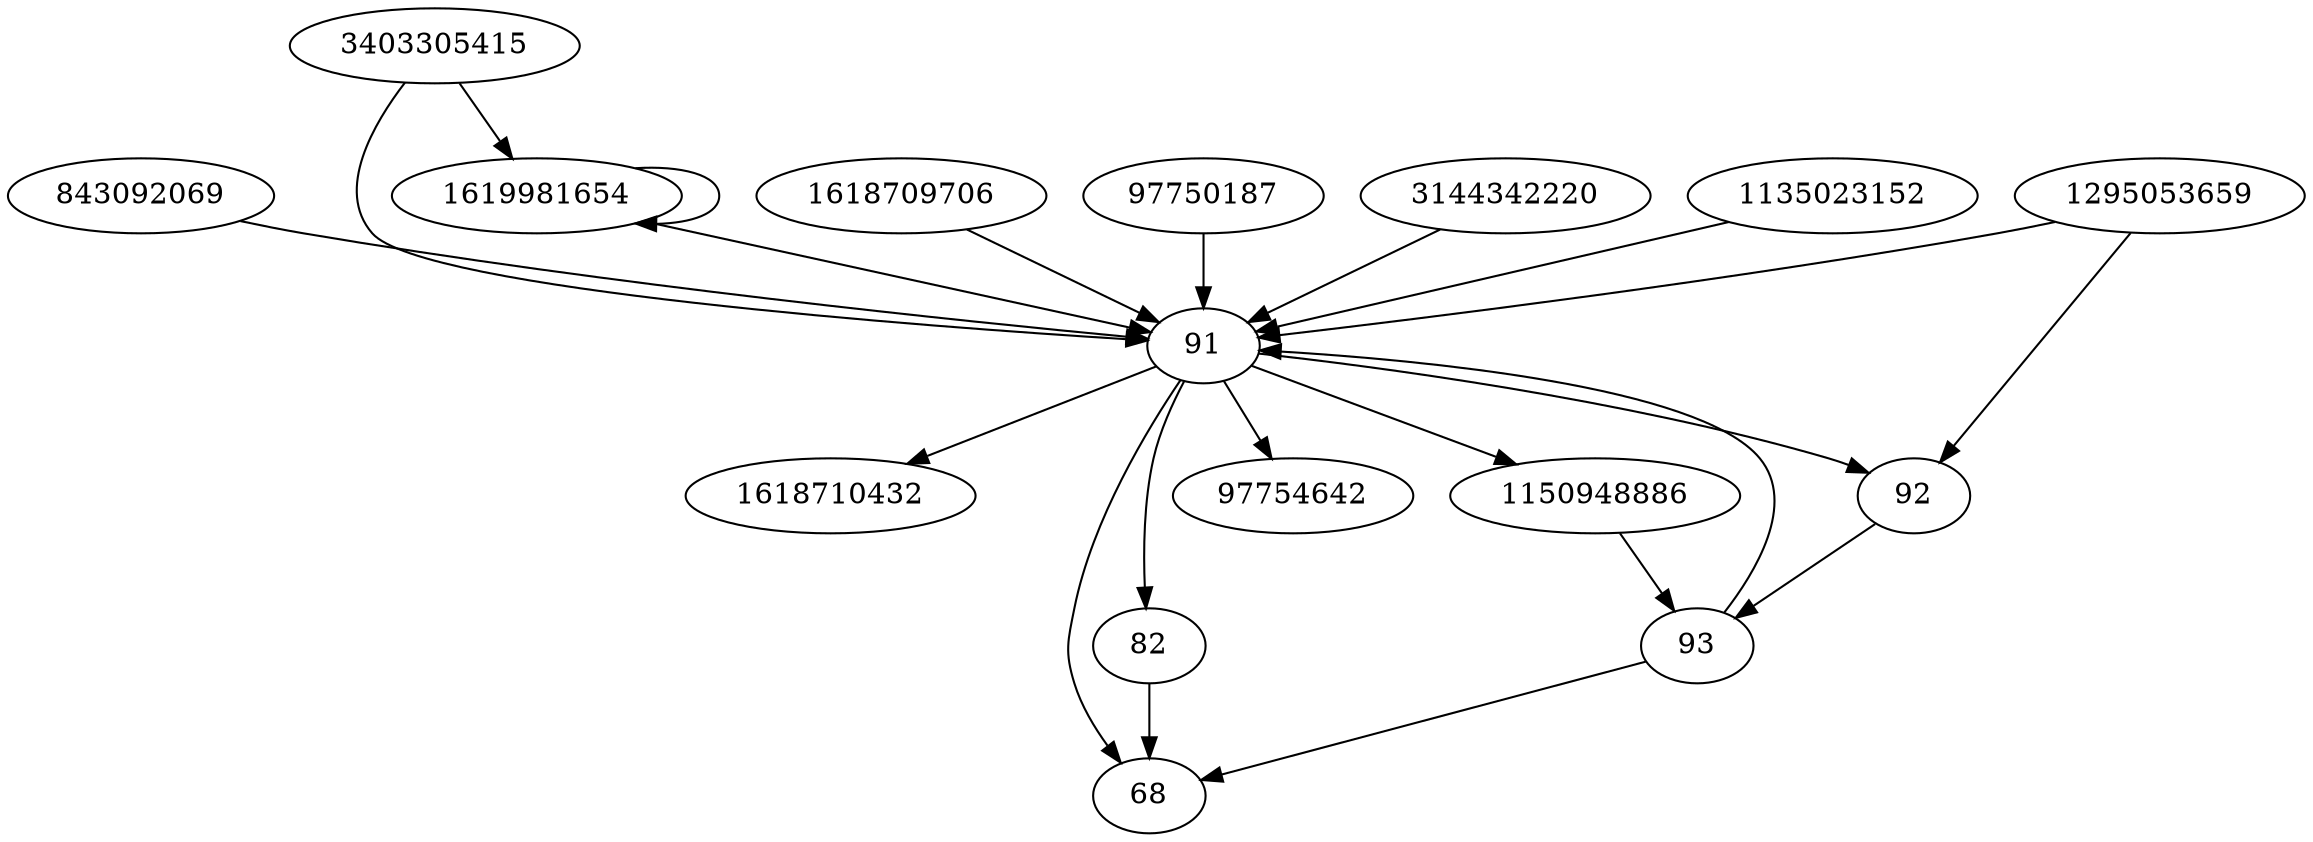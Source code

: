 digraph  {
1618710432;
68;
843092069;
3403305415;
1618709706;
97750187;
3144342220;
91;
1135023152;
82;
97754642;
1619981654;
1150948886;
1295053659;
92;
93;
843092069 -> 91;
3403305415 -> 1619981654;
3403305415 -> 91;
1618709706 -> 91;
97750187 -> 91;
3144342220 -> 91;
91 -> 82;
91 -> 97754642;
91 -> 92;
91 -> 1618710432;
91 -> 1150948886;
91 -> 68;
1135023152 -> 91;
82 -> 68;
1619981654 -> 1619981654;
1619981654 -> 91;
1150948886 -> 93;
1295053659 -> 91;
1295053659 -> 92;
92 -> 93;
93 -> 91;
93 -> 68;
}
